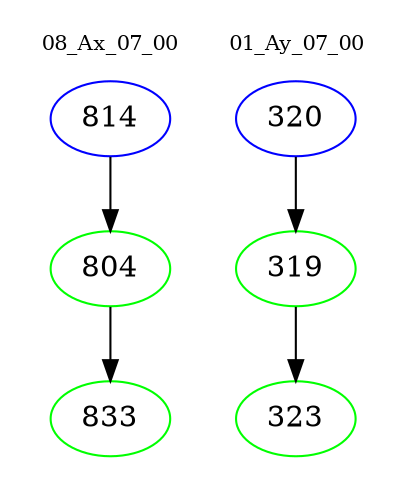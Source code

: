 digraph{
subgraph cluster_0 {
color = white
label = "08_Ax_07_00";
fontsize=10;
T0_814 [label="814", color="blue"]
T0_814 -> T0_804 [color="black"]
T0_804 [label="804", color="green"]
T0_804 -> T0_833 [color="black"]
T0_833 [label="833", color="green"]
}
subgraph cluster_1 {
color = white
label = "01_Ay_07_00";
fontsize=10;
T1_320 [label="320", color="blue"]
T1_320 -> T1_319 [color="black"]
T1_319 [label="319", color="green"]
T1_319 -> T1_323 [color="black"]
T1_323 [label="323", color="green"]
}
}
